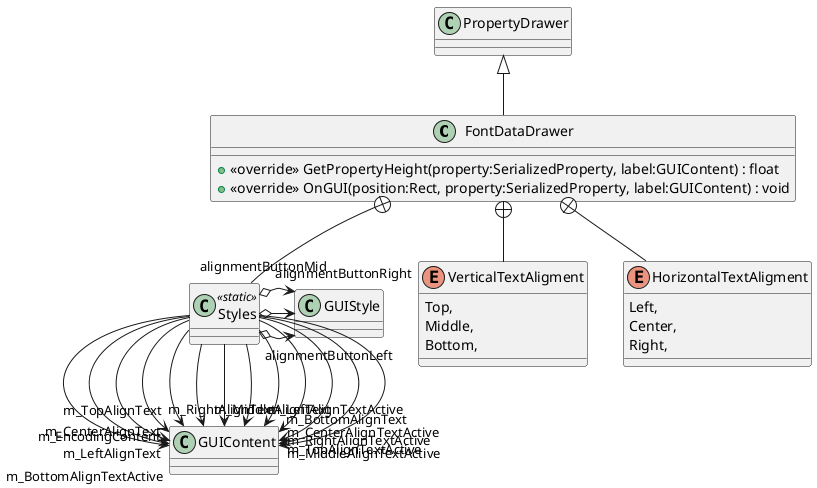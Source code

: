 @startuml
class FontDataDrawer {
    + <<override>> GetPropertyHeight(property:SerializedProperty, label:GUIContent) : float
    + <<override>> OnGUI(position:Rect, property:SerializedProperty, label:GUIContent) : void
}
class Styles <<static>> {
}
enum VerticalTextAligment {
    Top,
    Middle,
    Bottom,
}
enum HorizontalTextAligment {
    Left,
    Center,
    Right,
}
PropertyDrawer <|-- FontDataDrawer
FontDataDrawer +-- Styles
Styles o-> "alignmentButtonLeft" GUIStyle
Styles o-> "alignmentButtonMid" GUIStyle
Styles o-> "alignmentButtonRight" GUIStyle
Styles --> "m_EncodingContent" GUIContent
Styles --> "m_LeftAlignText" GUIContent
Styles --> "m_CenterAlignText" GUIContent
Styles --> "m_RightAlignText" GUIContent
Styles --> "m_TopAlignText" GUIContent
Styles --> "m_MiddleAlignText" GUIContent
Styles --> "m_BottomAlignText" GUIContent
Styles --> "m_LeftAlignTextActive" GUIContent
Styles --> "m_CenterAlignTextActive" GUIContent
Styles --> "m_RightAlignTextActive" GUIContent
Styles --> "m_TopAlignTextActive" GUIContent
Styles --> "m_MiddleAlignTextActive" GUIContent
Styles --> "m_BottomAlignTextActive" GUIContent
FontDataDrawer +-- VerticalTextAligment
FontDataDrawer +-- HorizontalTextAligment
@enduml
